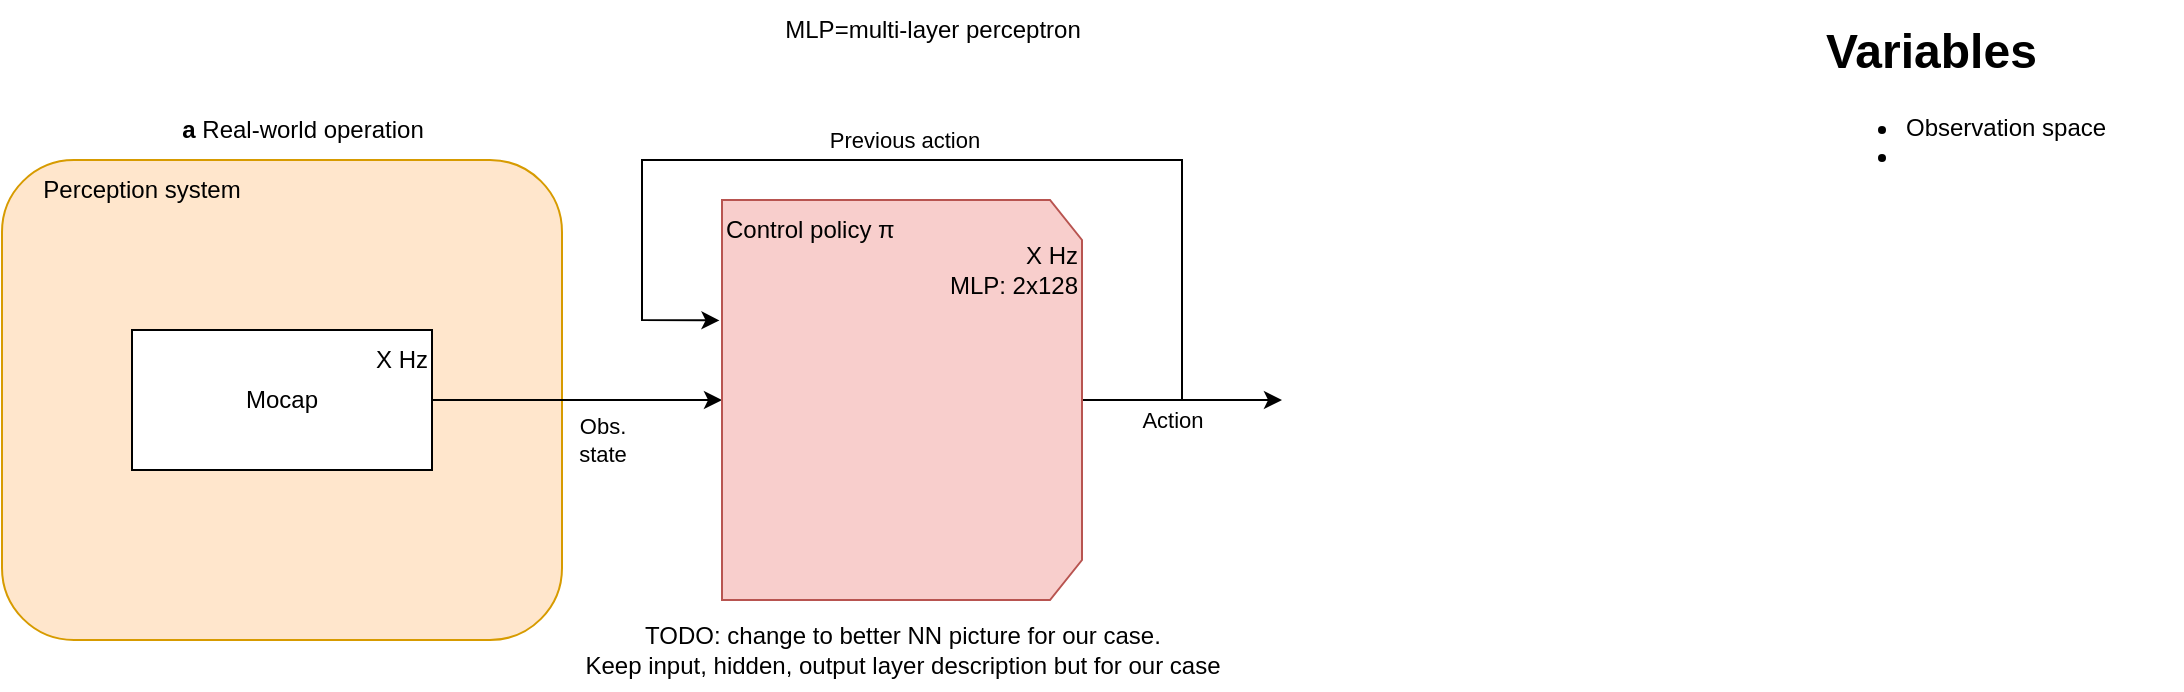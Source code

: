 <mxfile version="26.1.1">
  <diagram name="Page-1" id="gdyFtLx7PJCrjDiUKouo">
    <mxGraphModel dx="1050" dy="600" grid="1" gridSize="10" guides="1" tooltips="1" connect="1" arrows="1" fold="1" page="1" pageScale="1" pageWidth="850" pageHeight="1100" math="0" shadow="0">
      <root>
        <mxCell id="0" />
        <mxCell id="1" parent="0" />
        <mxCell id="KSEN4iGP1RPTjicuWni1-1" value="&lt;b&gt;a&lt;/b&gt; Real-world operation" style="text;html=1;align=center;verticalAlign=middle;resizable=0;points=[];autosize=1;strokeColor=none;fillColor=none;" vertex="1" parent="1">
          <mxGeometry x="120" y="90" width="140" height="30" as="geometry" />
        </mxCell>
        <mxCell id="KSEN4iGP1RPTjicuWni1-2" value="" style="rounded=1;whiteSpace=wrap;html=1;align=left;fillColor=#ffe6cc;strokeColor=#d79b00;" vertex="1" parent="1">
          <mxGeometry x="40" y="120" width="280" height="240" as="geometry" />
        </mxCell>
        <mxCell id="KSEN4iGP1RPTjicuWni1-3" value="Perception system" style="text;html=1;align=center;verticalAlign=middle;whiteSpace=wrap;rounded=0;" vertex="1" parent="1">
          <mxGeometry x="50" y="120" width="120" height="30" as="geometry" />
        </mxCell>
        <mxCell id="KSEN4iGP1RPTjicuWni1-6" style="edgeStyle=orthogonalEdgeStyle;rounded=0;orthogonalLoop=1;jettySize=auto;html=1;exitX=1;exitY=0.5;exitDx=0;exitDy=0;entryX=0.5;entryY=1;entryDx=0;entryDy=0;" edge="1" parent="1" source="KSEN4iGP1RPTjicuWni1-4" target="KSEN4iGP1RPTjicuWni1-10">
          <mxGeometry relative="1" as="geometry">
            <mxPoint x="360" y="200" as="targetPoint" />
          </mxGeometry>
        </mxCell>
        <mxCell id="KSEN4iGP1RPTjicuWni1-7" value="Obs.&lt;div&gt;state&lt;/div&gt;" style="edgeLabel;html=1;align=center;verticalAlign=middle;resizable=0;points=[];fontColor=default;labelBackgroundColor=none;" vertex="1" connectable="0" parent="KSEN4iGP1RPTjicuWni1-6">
          <mxGeometry x="-0.365" y="-1" relative="1" as="geometry">
            <mxPoint x="39" y="19" as="offset" />
          </mxGeometry>
        </mxCell>
        <mxCell id="KSEN4iGP1RPTjicuWni1-4" value="Mocap" style="rounded=0;whiteSpace=wrap;html=1;" vertex="1" parent="1">
          <mxGeometry x="105" y="205" width="150" height="70" as="geometry" />
        </mxCell>
        <mxCell id="KSEN4iGP1RPTjicuWni1-8" value="&lt;h1 style=&quot;margin-top: 0px;&quot;&gt;Variables&lt;/h1&gt;&lt;p&gt;&lt;/p&gt;&lt;ul&gt;&lt;li&gt;Observation space&lt;/li&gt;&lt;li&gt;&lt;br&gt;&lt;/li&gt;&lt;/ul&gt;&lt;p&gt;&lt;/p&gt;" style="text;html=1;whiteSpace=wrap;overflow=hidden;rounded=0;" vertex="1" parent="1">
          <mxGeometry x="950" y="45" width="180" height="120" as="geometry" />
        </mxCell>
        <mxCell id="KSEN4iGP1RPTjicuWni1-9" value="X Hz" style="text;html=1;align=right;verticalAlign=middle;whiteSpace=wrap;rounded=0;" vertex="1" parent="1">
          <mxGeometry x="195" y="205" width="60" height="30" as="geometry" />
        </mxCell>
        <mxCell id="KSEN4iGP1RPTjicuWni1-16" style="edgeStyle=orthogonalEdgeStyle;rounded=0;orthogonalLoop=1;jettySize=auto;html=1;exitX=0.5;exitY=0;exitDx=0;exitDy=0;" edge="1" parent="1" source="KSEN4iGP1RPTjicuWni1-10">
          <mxGeometry relative="1" as="geometry">
            <mxPoint x="680" y="240" as="targetPoint" />
          </mxGeometry>
        </mxCell>
        <mxCell id="KSEN4iGP1RPTjicuWni1-17" value="Action" style="edgeLabel;html=1;align=center;verticalAlign=middle;resizable=0;points=[];" vertex="1" connectable="0" parent="KSEN4iGP1RPTjicuWni1-16">
          <mxGeometry x="-0.116" y="-2" relative="1" as="geometry">
            <mxPoint y="8" as="offset" />
          </mxGeometry>
        </mxCell>
        <mxCell id="KSEN4iGP1RPTjicuWni1-10" value="" style="shape=loopLimit;whiteSpace=wrap;html=1;direction=south;fillColor=#f8cecc;strokeColor=#b85450;" vertex="1" parent="1">
          <mxGeometry x="400" y="140" width="180" height="200" as="geometry" />
        </mxCell>
        <mxCell id="KSEN4iGP1RPTjicuWni1-11" value="Control policy&amp;nbsp;π" style="text;html=1;align=left;verticalAlign=middle;whiteSpace=wrap;rounded=0;" vertex="1" parent="1">
          <mxGeometry x="400" y="140" width="100" height="30" as="geometry" />
        </mxCell>
        <mxCell id="KSEN4iGP1RPTjicuWni1-12" value="X Hz&lt;br&gt;MLP: 2x128" style="text;html=1;align=right;verticalAlign=middle;whiteSpace=wrap;rounded=0;" vertex="1" parent="1">
          <mxGeometry x="480" y="160" width="100" height="30" as="geometry" />
        </mxCell>
        <mxCell id="KSEN4iGP1RPTjicuWni1-13" value="MLP=multi-layer perceptron" style="text;html=1;align=center;verticalAlign=middle;resizable=0;points=[];autosize=1;strokeColor=none;fillColor=none;" vertex="1" parent="1">
          <mxGeometry x="420" y="40" width="170" height="30" as="geometry" />
        </mxCell>
        <mxCell id="KSEN4iGP1RPTjicuWni1-14" value="" style="shape=image;verticalLabelPosition=bottom;labelBackgroundColor=default;verticalAlign=top;aspect=fixed;imageAspect=0;image=https://miro.medium.com/v2/resize:fit:682/1*H4f1fn16buJ0ISijyzuVOw.png;" vertex="1" parent="1">
          <mxGeometry x="415.37" y="205" width="149.26" height="130" as="geometry" />
        </mxCell>
        <mxCell id="KSEN4iGP1RPTjicuWni1-15" value="TODO: change to better NN picture for our case.&lt;div&gt;Keep input, hidden, output layer description but for our case&lt;/div&gt;" style="text;html=1;align=center;verticalAlign=middle;resizable=0;points=[];autosize=1;strokeColor=none;fillColor=none;" vertex="1" parent="1">
          <mxGeometry x="320" y="345" width="340" height="40" as="geometry" />
        </mxCell>
        <mxCell id="KSEN4iGP1RPTjicuWni1-19" value="" style="endArrow=classic;html=1;rounded=0;entryX=0.301;entryY=1.007;entryDx=0;entryDy=0;entryPerimeter=0;" edge="1" parent="1" target="KSEN4iGP1RPTjicuWni1-10">
          <mxGeometry width="50" height="50" relative="1" as="geometry">
            <mxPoint x="630" y="240" as="sourcePoint" />
            <mxPoint x="360" y="220" as="targetPoint" />
            <Array as="points">
              <mxPoint x="630" y="120" />
              <mxPoint x="360" y="120" />
              <mxPoint x="360" y="200" />
            </Array>
          </mxGeometry>
        </mxCell>
        <mxCell id="KSEN4iGP1RPTjicuWni1-22" value="Previous action" style="edgeLabel;html=1;align=center;verticalAlign=middle;resizable=0;points=[];" vertex="1" connectable="0" parent="KSEN4iGP1RPTjicuWni1-19">
          <mxGeometry x="0.04" y="-2" relative="1" as="geometry">
            <mxPoint x="5" y="-8" as="offset" />
          </mxGeometry>
        </mxCell>
      </root>
    </mxGraphModel>
  </diagram>
</mxfile>
